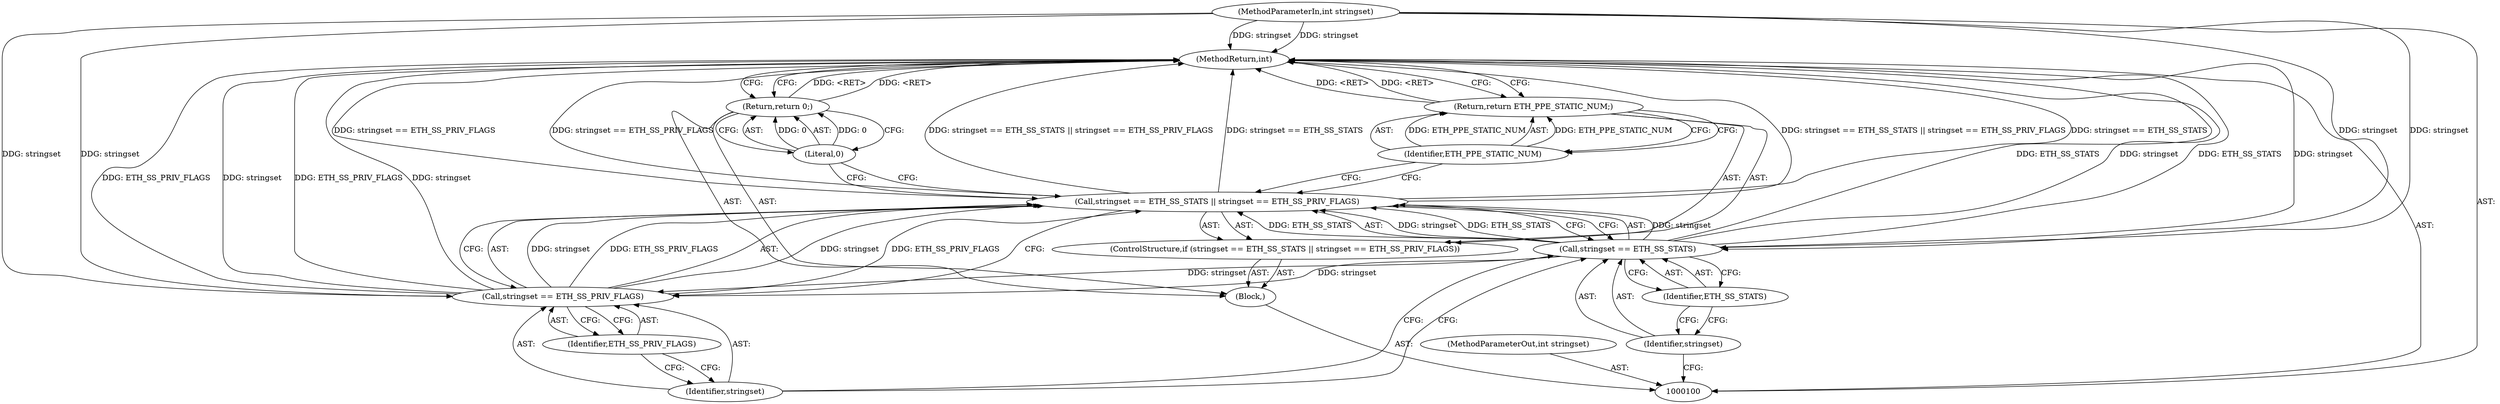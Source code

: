 digraph "0_linux_412b65d15a7f8a93794653968308fc100f2aa87c_0" {
"1000115" [label="(MethodReturn,int)"];
"1000101" [label="(MethodParameterIn,int stringset)"];
"1000130" [label="(MethodParameterOut,int stringset)"];
"1000102" [label="(Block,)"];
"1000103" [label="(ControlStructure,if (stringset == ETH_SS_STATS || stringset == ETH_SS_PRIV_FLAGS))"];
"1000107" [label="(Identifier,ETH_SS_STATS)"];
"1000108" [label="(Call,stringset == ETH_SS_PRIV_FLAGS)"];
"1000109" [label="(Identifier,stringset)"];
"1000110" [label="(Identifier,ETH_SS_PRIV_FLAGS)"];
"1000104" [label="(Call,stringset == ETH_SS_STATS || stringset == ETH_SS_PRIV_FLAGS)"];
"1000105" [label="(Call,stringset == ETH_SS_STATS)"];
"1000106" [label="(Identifier,stringset)"];
"1000112" [label="(Identifier,ETH_PPE_STATIC_NUM)"];
"1000111" [label="(Return,return ETH_PPE_STATIC_NUM;)"];
"1000113" [label="(Return,return 0;)"];
"1000114" [label="(Literal,0)"];
"1000115" -> "1000100"  [label="AST: "];
"1000115" -> "1000111"  [label="CFG: "];
"1000115" -> "1000113"  [label="CFG: "];
"1000111" -> "1000115"  [label="DDG: <RET>"];
"1000104" -> "1000115"  [label="DDG: stringset == ETH_SS_PRIV_FLAGS"];
"1000104" -> "1000115"  [label="DDG: stringset == ETH_SS_STATS || stringset == ETH_SS_PRIV_FLAGS"];
"1000104" -> "1000115"  [label="DDG: stringset == ETH_SS_STATS"];
"1000105" -> "1000115"  [label="DDG: ETH_SS_STATS"];
"1000105" -> "1000115"  [label="DDG: stringset"];
"1000101" -> "1000115"  [label="DDG: stringset"];
"1000108" -> "1000115"  [label="DDG: ETH_SS_PRIV_FLAGS"];
"1000108" -> "1000115"  [label="DDG: stringset"];
"1000113" -> "1000115"  [label="DDG: <RET>"];
"1000101" -> "1000100"  [label="AST: "];
"1000101" -> "1000115"  [label="DDG: stringset"];
"1000101" -> "1000105"  [label="DDG: stringset"];
"1000101" -> "1000108"  [label="DDG: stringset"];
"1000130" -> "1000100"  [label="AST: "];
"1000102" -> "1000100"  [label="AST: "];
"1000103" -> "1000102"  [label="AST: "];
"1000113" -> "1000102"  [label="AST: "];
"1000103" -> "1000102"  [label="AST: "];
"1000104" -> "1000103"  [label="AST: "];
"1000111" -> "1000103"  [label="AST: "];
"1000107" -> "1000105"  [label="AST: "];
"1000107" -> "1000106"  [label="CFG: "];
"1000105" -> "1000107"  [label="CFG: "];
"1000108" -> "1000104"  [label="AST: "];
"1000108" -> "1000110"  [label="CFG: "];
"1000109" -> "1000108"  [label="AST: "];
"1000110" -> "1000108"  [label="AST: "];
"1000104" -> "1000108"  [label="CFG: "];
"1000108" -> "1000115"  [label="DDG: ETH_SS_PRIV_FLAGS"];
"1000108" -> "1000115"  [label="DDG: stringset"];
"1000108" -> "1000104"  [label="DDG: stringset"];
"1000108" -> "1000104"  [label="DDG: ETH_SS_PRIV_FLAGS"];
"1000105" -> "1000108"  [label="DDG: stringset"];
"1000101" -> "1000108"  [label="DDG: stringset"];
"1000109" -> "1000108"  [label="AST: "];
"1000109" -> "1000105"  [label="CFG: "];
"1000110" -> "1000109"  [label="CFG: "];
"1000110" -> "1000108"  [label="AST: "];
"1000110" -> "1000109"  [label="CFG: "];
"1000108" -> "1000110"  [label="CFG: "];
"1000104" -> "1000103"  [label="AST: "];
"1000104" -> "1000105"  [label="CFG: "];
"1000104" -> "1000108"  [label="CFG: "];
"1000105" -> "1000104"  [label="AST: "];
"1000108" -> "1000104"  [label="AST: "];
"1000112" -> "1000104"  [label="CFG: "];
"1000114" -> "1000104"  [label="CFG: "];
"1000104" -> "1000115"  [label="DDG: stringset == ETH_SS_PRIV_FLAGS"];
"1000104" -> "1000115"  [label="DDG: stringset == ETH_SS_STATS || stringset == ETH_SS_PRIV_FLAGS"];
"1000104" -> "1000115"  [label="DDG: stringset == ETH_SS_STATS"];
"1000105" -> "1000104"  [label="DDG: stringset"];
"1000105" -> "1000104"  [label="DDG: ETH_SS_STATS"];
"1000108" -> "1000104"  [label="DDG: stringset"];
"1000108" -> "1000104"  [label="DDG: ETH_SS_PRIV_FLAGS"];
"1000105" -> "1000104"  [label="AST: "];
"1000105" -> "1000107"  [label="CFG: "];
"1000106" -> "1000105"  [label="AST: "];
"1000107" -> "1000105"  [label="AST: "];
"1000109" -> "1000105"  [label="CFG: "];
"1000104" -> "1000105"  [label="CFG: "];
"1000105" -> "1000115"  [label="DDG: ETH_SS_STATS"];
"1000105" -> "1000115"  [label="DDG: stringset"];
"1000105" -> "1000104"  [label="DDG: stringset"];
"1000105" -> "1000104"  [label="DDG: ETH_SS_STATS"];
"1000101" -> "1000105"  [label="DDG: stringset"];
"1000105" -> "1000108"  [label="DDG: stringset"];
"1000106" -> "1000105"  [label="AST: "];
"1000106" -> "1000100"  [label="CFG: "];
"1000107" -> "1000106"  [label="CFG: "];
"1000112" -> "1000111"  [label="AST: "];
"1000112" -> "1000104"  [label="CFG: "];
"1000111" -> "1000112"  [label="CFG: "];
"1000112" -> "1000111"  [label="DDG: ETH_PPE_STATIC_NUM"];
"1000111" -> "1000103"  [label="AST: "];
"1000111" -> "1000112"  [label="CFG: "];
"1000112" -> "1000111"  [label="AST: "];
"1000115" -> "1000111"  [label="CFG: "];
"1000111" -> "1000115"  [label="DDG: <RET>"];
"1000112" -> "1000111"  [label="DDG: ETH_PPE_STATIC_NUM"];
"1000113" -> "1000102"  [label="AST: "];
"1000113" -> "1000114"  [label="CFG: "];
"1000114" -> "1000113"  [label="AST: "];
"1000115" -> "1000113"  [label="CFG: "];
"1000113" -> "1000115"  [label="DDG: <RET>"];
"1000114" -> "1000113"  [label="DDG: 0"];
"1000114" -> "1000113"  [label="AST: "];
"1000114" -> "1000104"  [label="CFG: "];
"1000113" -> "1000114"  [label="CFG: "];
"1000114" -> "1000113"  [label="DDG: 0"];
}
